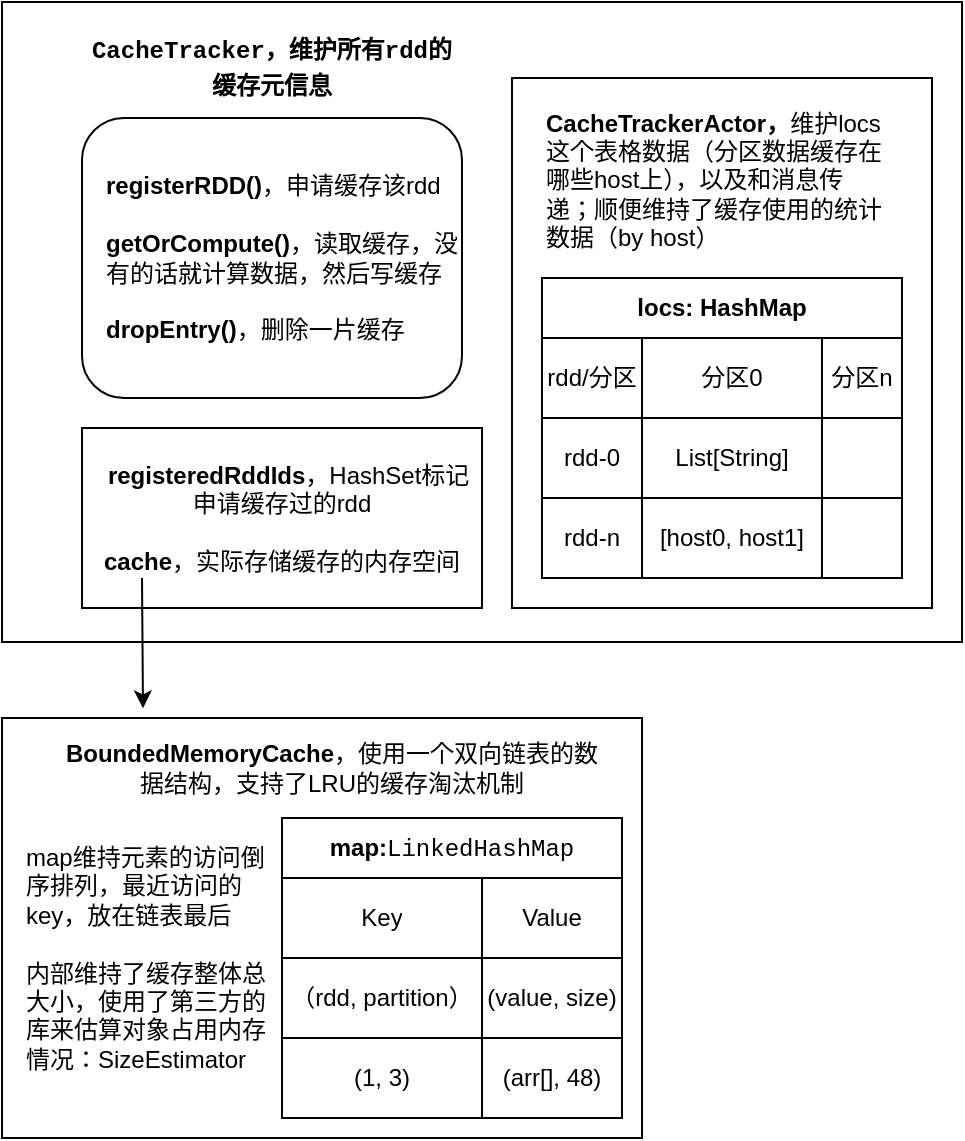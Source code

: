<mxfile version="14.5.1" type="device"><diagram id="Gf6fBEsxBrylhnyY7CmL" name="第 1 页"><mxGraphModel dx="922" dy="634" grid="1" gridSize="10" guides="1" tooltips="1" connect="1" arrows="1" fold="1" page="1" pageScale="1" pageWidth="827" pageHeight="1169" math="0" shadow="0"><root><mxCell id="0"/><mxCell id="1" parent="0"/><mxCell id="cPK5cSXi96M9T913w2eb-1" value="" style="rounded=0;whiteSpace=wrap;html=1;" parent="1" vertex="1"><mxGeometry x="120" y="162" width="480" height="320" as="geometry"/></mxCell><mxCell id="cPK5cSXi96M9T913w2eb-2" value="" style="rounded=0;whiteSpace=wrap;html=1;" parent="1" vertex="1"><mxGeometry x="375" y="200" width="210" height="265" as="geometry"/></mxCell><mxCell id="cPK5cSXi96M9T913w2eb-3" value="locs: HashMap" style="shape=table;html=1;whiteSpace=wrap;startSize=30;container=1;collapsible=0;childLayout=tableLayout;fontStyle=1;align=center;" parent="1" vertex="1"><mxGeometry x="390" y="300" width="180" height="150" as="geometry"/></mxCell><mxCell id="cPK5cSXi96M9T913w2eb-4" value="" style="shape=partialRectangle;html=1;whiteSpace=wrap;collapsible=0;dropTarget=0;pointerEvents=0;fillColor=none;top=0;left=0;bottom=0;right=0;points=[[0,0.5],[1,0.5]];portConstraint=eastwest;" parent="cPK5cSXi96M9T913w2eb-3" vertex="1"><mxGeometry y="30" width="180" height="40" as="geometry"/></mxCell><mxCell id="cPK5cSXi96M9T913w2eb-5" value="rdd/分区" style="shape=partialRectangle;html=1;whiteSpace=wrap;connectable=0;fillColor=none;top=0;left=0;bottom=0;right=0;overflow=hidden;" parent="cPK5cSXi96M9T913w2eb-4" vertex="1"><mxGeometry width="50" height="40" as="geometry"/></mxCell><mxCell id="cPK5cSXi96M9T913w2eb-6" value="分区0" style="shape=partialRectangle;html=1;whiteSpace=wrap;connectable=0;fillColor=none;top=0;left=0;bottom=0;right=0;overflow=hidden;" parent="cPK5cSXi96M9T913w2eb-4" vertex="1"><mxGeometry x="50" width="90" height="40" as="geometry"/></mxCell><mxCell id="cPK5cSXi96M9T913w2eb-7" value="分区n" style="shape=partialRectangle;html=1;whiteSpace=wrap;connectable=0;fillColor=none;top=0;left=0;bottom=0;right=0;overflow=hidden;" parent="cPK5cSXi96M9T913w2eb-4" vertex="1"><mxGeometry x="140" width="40" height="40" as="geometry"/></mxCell><mxCell id="cPK5cSXi96M9T913w2eb-8" value="" style="shape=partialRectangle;html=1;whiteSpace=wrap;collapsible=0;dropTarget=0;pointerEvents=0;fillColor=none;top=0;left=0;bottom=0;right=0;points=[[0,0.5],[1,0.5]];portConstraint=eastwest;" parent="cPK5cSXi96M9T913w2eb-3" vertex="1"><mxGeometry y="70" width="180" height="40" as="geometry"/></mxCell><mxCell id="cPK5cSXi96M9T913w2eb-9" value="rdd-0" style="shape=partialRectangle;html=1;whiteSpace=wrap;connectable=0;fillColor=none;top=0;left=0;bottom=0;right=0;overflow=hidden;" parent="cPK5cSXi96M9T913w2eb-8" vertex="1"><mxGeometry width="50" height="40" as="geometry"/></mxCell><mxCell id="cPK5cSXi96M9T913w2eb-10" value="List[String]" style="shape=partialRectangle;html=1;whiteSpace=wrap;connectable=0;fillColor=none;top=0;left=0;bottom=0;right=0;overflow=hidden;" parent="cPK5cSXi96M9T913w2eb-8" vertex="1"><mxGeometry x="50" width="90" height="40" as="geometry"/></mxCell><mxCell id="cPK5cSXi96M9T913w2eb-11" value="" style="shape=partialRectangle;html=1;whiteSpace=wrap;connectable=0;fillColor=none;top=0;left=0;bottom=0;right=0;overflow=hidden;" parent="cPK5cSXi96M9T913w2eb-8" vertex="1"><mxGeometry x="140" width="40" height="40" as="geometry"/></mxCell><mxCell id="cPK5cSXi96M9T913w2eb-12" value="" style="shape=partialRectangle;html=1;whiteSpace=wrap;collapsible=0;dropTarget=0;pointerEvents=0;fillColor=none;top=0;left=0;bottom=0;right=0;points=[[0,0.5],[1,0.5]];portConstraint=eastwest;" parent="cPK5cSXi96M9T913w2eb-3" vertex="1"><mxGeometry y="110" width="180" height="40" as="geometry"/></mxCell><mxCell id="cPK5cSXi96M9T913w2eb-13" value="rdd-n" style="shape=partialRectangle;html=1;whiteSpace=wrap;connectable=0;fillColor=none;top=0;left=0;bottom=0;right=0;overflow=hidden;" parent="cPK5cSXi96M9T913w2eb-12" vertex="1"><mxGeometry width="50" height="40" as="geometry"/></mxCell><mxCell id="cPK5cSXi96M9T913w2eb-14" value="[host0, host1]" style="shape=partialRectangle;html=1;whiteSpace=wrap;connectable=0;fillColor=none;top=0;left=0;bottom=0;right=0;overflow=hidden;" parent="cPK5cSXi96M9T913w2eb-12" vertex="1"><mxGeometry x="50" width="90" height="40" as="geometry"/></mxCell><mxCell id="cPK5cSXi96M9T913w2eb-15" value="" style="shape=partialRectangle;html=1;whiteSpace=wrap;connectable=0;fillColor=none;top=0;left=0;bottom=0;right=0;overflow=hidden;" parent="cPK5cSXi96M9T913w2eb-12" vertex="1"><mxGeometry x="140" width="40" height="40" as="geometry"/></mxCell><mxCell id="cPK5cSXi96M9T913w2eb-16" value="&lt;b&gt;CacheTrackerActor，&lt;/b&gt;维护locs这个表格数据（分区数据缓存在哪些host上），以及和消息传递；顺便维持了缓存使用的统计数据（by host）" style="text;html=1;strokeColor=none;fillColor=none;align=left;verticalAlign=middle;whiteSpace=wrap;rounded=0;" parent="1" vertex="1"><mxGeometry x="390" y="201" width="170" height="100" as="geometry"/></mxCell><mxCell id="cPK5cSXi96M9T913w2eb-17" value="&lt;b&gt;&amp;nbsp; registeredRddIds&lt;/b&gt;，HashSet标记申请缓存过的rdd&lt;br&gt;&lt;br&gt;&lt;b&gt;cache&lt;/b&gt;，实际存储缓存的内存空间" style="rounded=0;whiteSpace=wrap;html=1;align=center;" parent="1" vertex="1"><mxGeometry x="160" y="375" width="200" height="90" as="geometry"/></mxCell><mxCell id="cPK5cSXi96M9T913w2eb-19" value="" style="rounded=1;whiteSpace=wrap;html=1;align=center;" parent="1" vertex="1"><mxGeometry x="160" y="220" width="190" height="140" as="geometry"/></mxCell><mxCell id="cPK5cSXi96M9T913w2eb-20" value="&lt;b&gt;registerRDD()&lt;/b&gt;，申请缓存该rdd&lt;br&gt;&lt;br&gt;&lt;b&gt;getOrCompute()&lt;/b&gt;，读取缓存，没有的话就计算数据，然后写缓存&lt;br&gt;&lt;b&gt;&lt;br&gt;dropEntry()&lt;/b&gt;，删除一片缓存" style="text;html=1;strokeColor=none;fillColor=none;align=left;verticalAlign=middle;whiteSpace=wrap;rounded=0;" parent="1" vertex="1"><mxGeometry x="170" y="225" width="180" height="130" as="geometry"/></mxCell><mxCell id="cPK5cSXi96M9T913w2eb-21" value="&lt;div style=&quot;font-family: &amp;#34;menlo&amp;#34; , &amp;#34;monaco&amp;#34; , &amp;#34;courier new&amp;#34; , monospace ; line-height: 18px&quot;&gt;&lt;b&gt;CacheTracker，维护所有rdd的缓存元信息&lt;/b&gt;&lt;/div&gt;" style="text;html=1;strokeColor=none;fillColor=none;align=center;verticalAlign=middle;whiteSpace=wrap;rounded=0;" parent="1" vertex="1"><mxGeometry x="160" y="170" width="190" height="50" as="geometry"/></mxCell><mxCell id="n_-8Itu5hZPjxtVa00lp-1" value="" style="rounded=0;whiteSpace=wrap;html=1;" vertex="1" parent="1"><mxGeometry x="120" y="520" width="320" height="210" as="geometry"/></mxCell><mxCell id="n_-8Itu5hZPjxtVa00lp-2" value="map:&lt;span style=&quot;font-family: &amp;#34;menlo&amp;#34; , &amp;#34;monaco&amp;#34; , &amp;#34;courier new&amp;#34; , monospace ; font-weight: normal&quot;&gt;LinkedHashMap&lt;/span&gt;" style="shape=table;html=1;whiteSpace=wrap;startSize=30;container=1;collapsible=0;childLayout=tableLayout;fontStyle=1;align=center;" vertex="1" parent="1"><mxGeometry x="260" y="570" width="170" height="150" as="geometry"/></mxCell><mxCell id="n_-8Itu5hZPjxtVa00lp-3" value="" style="shape=partialRectangle;html=1;whiteSpace=wrap;collapsible=0;dropTarget=0;pointerEvents=0;fillColor=none;top=0;left=0;bottom=0;right=0;points=[[0,0.5],[1,0.5]];portConstraint=eastwest;" vertex="1" parent="n_-8Itu5hZPjxtVa00lp-2"><mxGeometry y="30" width="170" height="40" as="geometry"/></mxCell><mxCell id="n_-8Itu5hZPjxtVa00lp-4" value="Key" style="shape=partialRectangle;html=1;whiteSpace=wrap;connectable=0;fillColor=none;top=0;left=0;bottom=0;right=0;overflow=hidden;" vertex="1" parent="n_-8Itu5hZPjxtVa00lp-3"><mxGeometry width="100" height="40" as="geometry"/></mxCell><mxCell id="n_-8Itu5hZPjxtVa00lp-5" value="Value" style="shape=partialRectangle;html=1;whiteSpace=wrap;connectable=0;fillColor=none;top=0;left=0;bottom=0;right=0;overflow=hidden;" vertex="1" parent="n_-8Itu5hZPjxtVa00lp-3"><mxGeometry x="100" width="70" height="40" as="geometry"/></mxCell><mxCell id="n_-8Itu5hZPjxtVa00lp-7" value="" style="shape=partialRectangle;html=1;whiteSpace=wrap;collapsible=0;dropTarget=0;pointerEvents=0;fillColor=none;top=0;left=0;bottom=0;right=0;points=[[0,0.5],[1,0.5]];portConstraint=eastwest;" vertex="1" parent="n_-8Itu5hZPjxtVa00lp-2"><mxGeometry y="70" width="170" height="40" as="geometry"/></mxCell><mxCell id="n_-8Itu5hZPjxtVa00lp-8" value="&lt;span&gt;（rdd, partition）&lt;/span&gt;" style="shape=partialRectangle;html=1;whiteSpace=wrap;connectable=0;fillColor=none;top=0;left=0;bottom=0;right=0;overflow=hidden;" vertex="1" parent="n_-8Itu5hZPjxtVa00lp-7"><mxGeometry width="100" height="40" as="geometry"/></mxCell><mxCell id="n_-8Itu5hZPjxtVa00lp-9" value="&lt;span&gt;(value, size)&lt;/span&gt;" style="shape=partialRectangle;html=1;whiteSpace=wrap;connectable=0;fillColor=none;top=0;left=0;bottom=0;right=0;overflow=hidden;" vertex="1" parent="n_-8Itu5hZPjxtVa00lp-7"><mxGeometry x="100" width="70" height="40" as="geometry"/></mxCell><mxCell id="n_-8Itu5hZPjxtVa00lp-11" value="" style="shape=partialRectangle;html=1;whiteSpace=wrap;collapsible=0;dropTarget=0;pointerEvents=0;fillColor=none;top=0;left=0;bottom=0;right=0;points=[[0,0.5],[1,0.5]];portConstraint=eastwest;" vertex="1" parent="n_-8Itu5hZPjxtVa00lp-2"><mxGeometry y="110" width="170" height="40" as="geometry"/></mxCell><mxCell id="n_-8Itu5hZPjxtVa00lp-12" value="(1, 3)" style="shape=partialRectangle;html=1;whiteSpace=wrap;connectable=0;fillColor=none;top=0;left=0;bottom=0;right=0;overflow=hidden;" vertex="1" parent="n_-8Itu5hZPjxtVa00lp-11"><mxGeometry width="100" height="40" as="geometry"/></mxCell><mxCell id="n_-8Itu5hZPjxtVa00lp-13" value="(arr[], 48)" style="shape=partialRectangle;html=1;whiteSpace=wrap;connectable=0;fillColor=none;top=0;left=0;bottom=0;right=0;overflow=hidden;" vertex="1" parent="n_-8Itu5hZPjxtVa00lp-11"><mxGeometry x="100" width="70" height="40" as="geometry"/></mxCell><mxCell id="n_-8Itu5hZPjxtVa00lp-15" value="&lt;b&gt;BoundedMemoryCache&lt;/b&gt;，使用一个双向链表的数据结构，支持了LRU的缓存淘汰机制" style="text;html=1;strokeColor=none;fillColor=none;align=center;verticalAlign=middle;whiteSpace=wrap;rounded=0;" vertex="1" parent="1"><mxGeometry x="150" y="520" width="270" height="50" as="geometry"/></mxCell><mxCell id="n_-8Itu5hZPjxtVa00lp-16" value="map维持元素的访问倒序排列，最近访问的key，放在链表最后&lt;br&gt;&lt;br&gt;内部维持了缓存整体总大小，使用了第三方的库来估算对象占用内存情况：SizeEstimator" style="text;html=1;strokeColor=none;fillColor=none;align=left;verticalAlign=middle;whiteSpace=wrap;rounded=0;" vertex="1" parent="1"><mxGeometry x="130" y="580" width="130" height="120" as="geometry"/></mxCell><mxCell id="n_-8Itu5hZPjxtVa00lp-17" value="" style="endArrow=classic;html=1;entryX=0.15;entryY=-0.097;entryDx=0;entryDy=0;entryPerimeter=0;" edge="1" parent="1" target="n_-8Itu5hZPjxtVa00lp-15"><mxGeometry width="50" height="50" relative="1" as="geometry"><mxPoint x="190" y="450" as="sourcePoint"/><mxPoint x="350" y="420" as="targetPoint"/></mxGeometry></mxCell></root></mxGraphModel></diagram></mxfile>